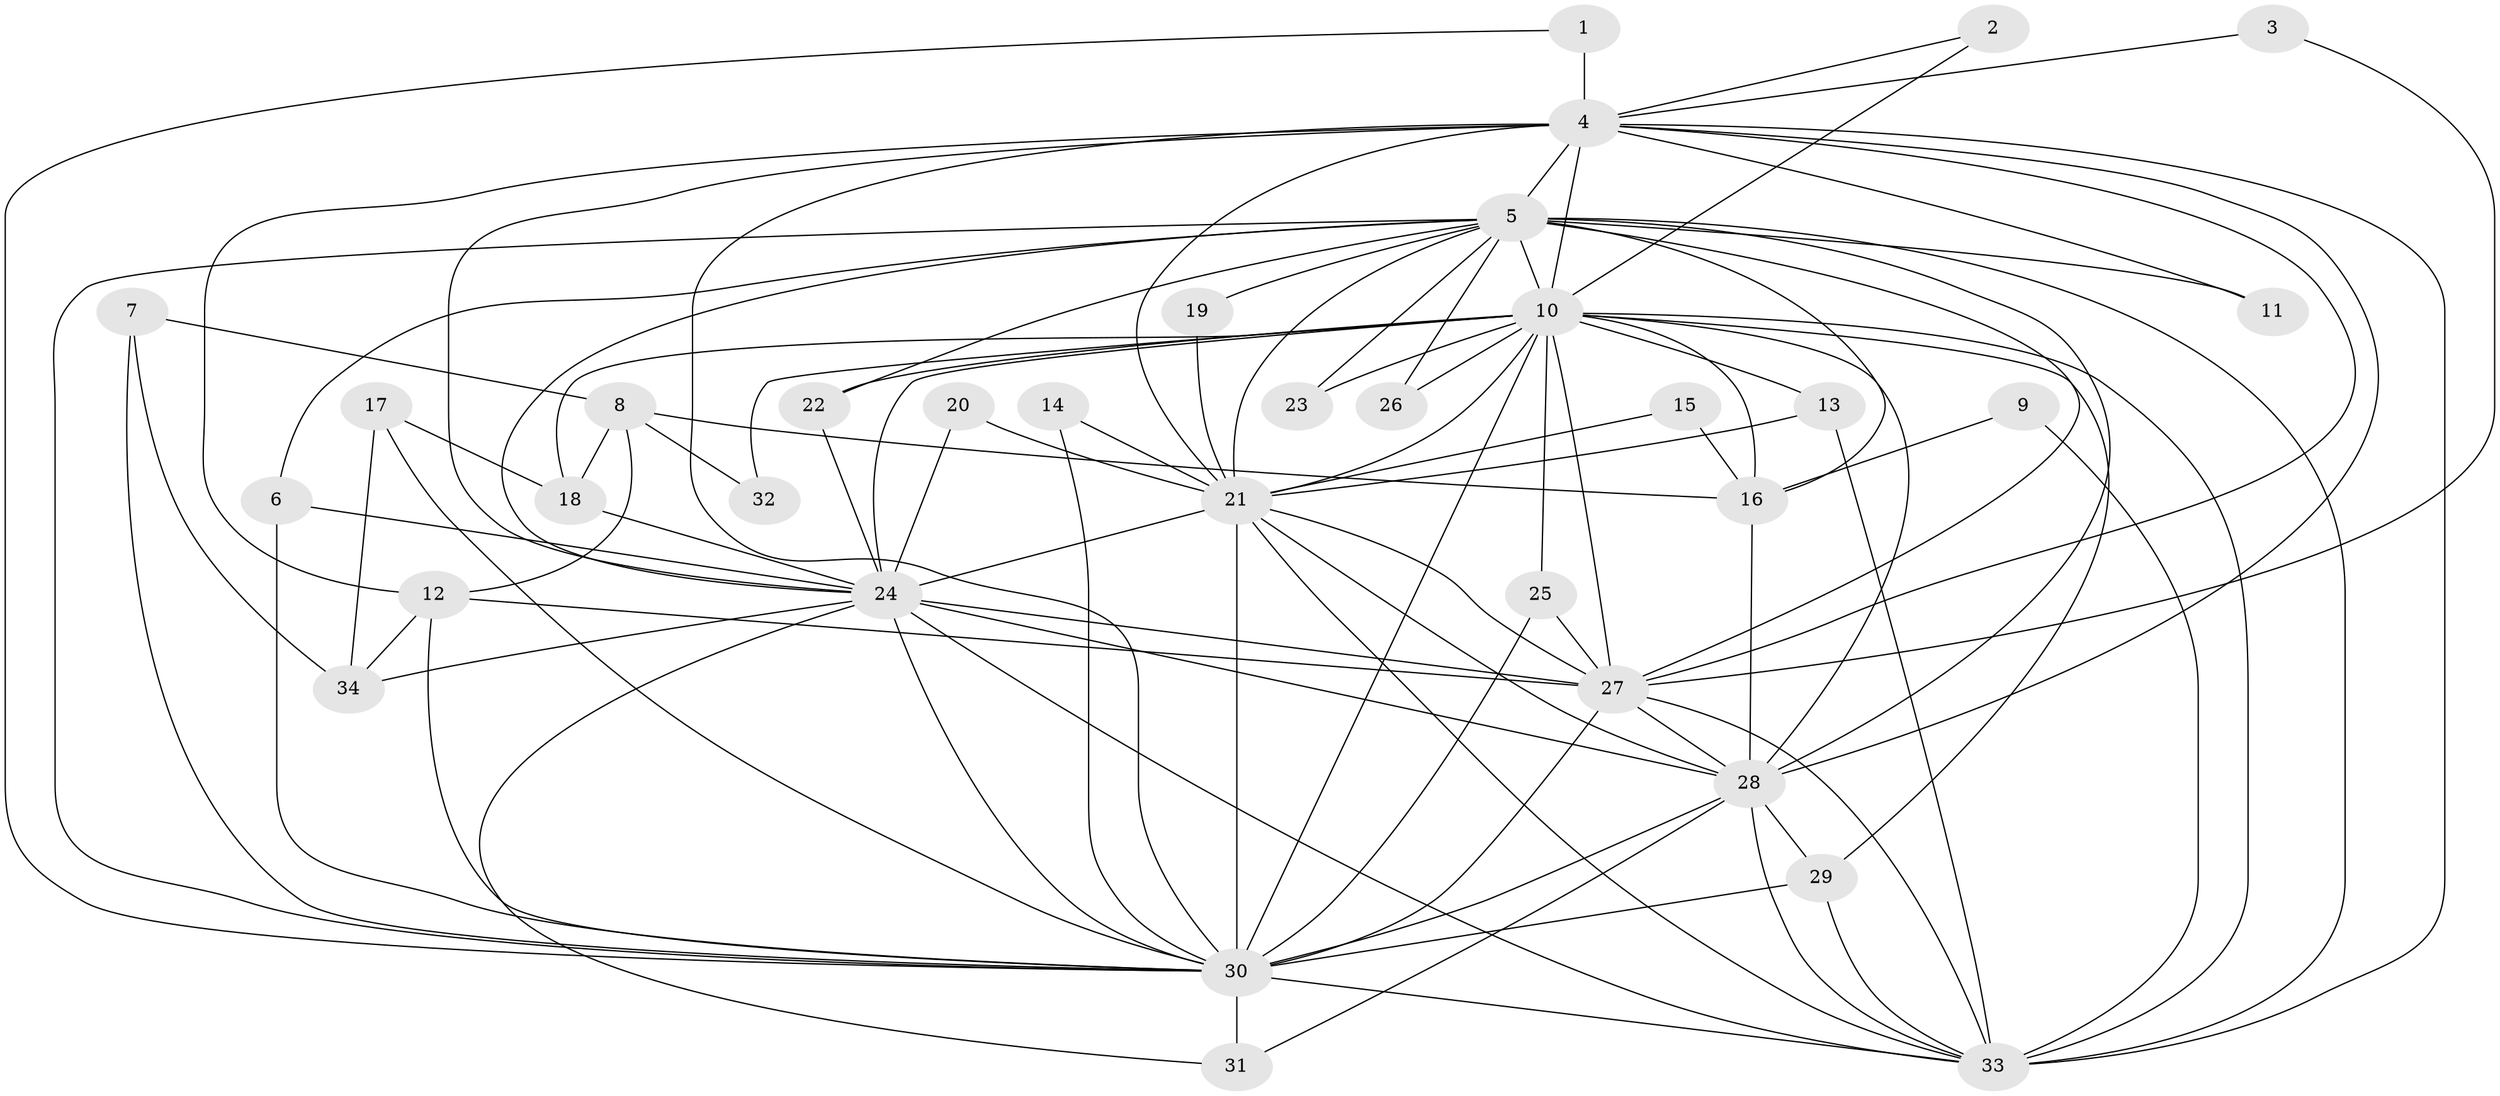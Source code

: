 // original degree distribution, {15: 0.04477611940298507, 13: 0.014925373134328358, 14: 0.014925373134328358, 21: 0.014925373134328358, 17: 0.014925373134328358, 16: 0.014925373134328358, 18: 0.014925373134328358, 19: 0.014925373134328358, 3: 0.208955223880597, 4: 0.029850746268656716, 9: 0.014925373134328358, 5: 0.05970149253731343, 2: 0.5223880597014925, 6: 0.014925373134328358}
// Generated by graph-tools (version 1.1) at 2025/49/03/09/25 03:49:33]
// undirected, 34 vertices, 98 edges
graph export_dot {
graph [start="1"]
  node [color=gray90,style=filled];
  1;
  2;
  3;
  4;
  5;
  6;
  7;
  8;
  9;
  10;
  11;
  12;
  13;
  14;
  15;
  16;
  17;
  18;
  19;
  20;
  21;
  22;
  23;
  24;
  25;
  26;
  27;
  28;
  29;
  30;
  31;
  32;
  33;
  34;
  1 -- 4 [weight=2.0];
  1 -- 30 [weight=1.0];
  2 -- 4 [weight=1.0];
  2 -- 10 [weight=1.0];
  3 -- 4 [weight=1.0];
  3 -- 27 [weight=1.0];
  4 -- 5 [weight=1.0];
  4 -- 10 [weight=2.0];
  4 -- 11 [weight=1.0];
  4 -- 12 [weight=1.0];
  4 -- 21 [weight=2.0];
  4 -- 24 [weight=1.0];
  4 -- 27 [weight=1.0];
  4 -- 28 [weight=1.0];
  4 -- 30 [weight=1.0];
  4 -- 33 [weight=1.0];
  5 -- 6 [weight=1.0];
  5 -- 10 [weight=3.0];
  5 -- 11 [weight=1.0];
  5 -- 16 [weight=1.0];
  5 -- 19 [weight=1.0];
  5 -- 21 [weight=1.0];
  5 -- 22 [weight=1.0];
  5 -- 23 [weight=1.0];
  5 -- 24 [weight=1.0];
  5 -- 26 [weight=1.0];
  5 -- 27 [weight=2.0];
  5 -- 28 [weight=2.0];
  5 -- 30 [weight=1.0];
  5 -- 33 [weight=1.0];
  6 -- 24 [weight=1.0];
  6 -- 30 [weight=1.0];
  7 -- 8 [weight=1.0];
  7 -- 30 [weight=1.0];
  7 -- 34 [weight=1.0];
  8 -- 12 [weight=1.0];
  8 -- 16 [weight=1.0];
  8 -- 18 [weight=1.0];
  8 -- 32 [weight=1.0];
  9 -- 16 [weight=1.0];
  9 -- 33 [weight=1.0];
  10 -- 13 [weight=1.0];
  10 -- 16 [weight=1.0];
  10 -- 18 [weight=1.0];
  10 -- 21 [weight=2.0];
  10 -- 22 [weight=1.0];
  10 -- 23 [weight=1.0];
  10 -- 24 [weight=2.0];
  10 -- 25 [weight=1.0];
  10 -- 26 [weight=1.0];
  10 -- 27 [weight=3.0];
  10 -- 28 [weight=2.0];
  10 -- 29 [weight=1.0];
  10 -- 30 [weight=3.0];
  10 -- 32 [weight=1.0];
  10 -- 33 [weight=3.0];
  12 -- 27 [weight=2.0];
  12 -- 30 [weight=1.0];
  12 -- 34 [weight=1.0];
  13 -- 21 [weight=1.0];
  13 -- 33 [weight=1.0];
  14 -- 21 [weight=1.0];
  14 -- 30 [weight=1.0];
  15 -- 16 [weight=1.0];
  15 -- 21 [weight=1.0];
  16 -- 28 [weight=1.0];
  17 -- 18 [weight=1.0];
  17 -- 30 [weight=1.0];
  17 -- 34 [weight=1.0];
  18 -- 24 [weight=1.0];
  19 -- 21 [weight=1.0];
  20 -- 21 [weight=1.0];
  20 -- 24 [weight=1.0];
  21 -- 24 [weight=1.0];
  21 -- 27 [weight=1.0];
  21 -- 28 [weight=1.0];
  21 -- 30 [weight=1.0];
  21 -- 33 [weight=1.0];
  22 -- 24 [weight=1.0];
  24 -- 27 [weight=1.0];
  24 -- 28 [weight=1.0];
  24 -- 30 [weight=1.0];
  24 -- 31 [weight=1.0];
  24 -- 33 [weight=1.0];
  24 -- 34 [weight=1.0];
  25 -- 27 [weight=1.0];
  25 -- 30 [weight=1.0];
  27 -- 28 [weight=1.0];
  27 -- 30 [weight=1.0];
  27 -- 33 [weight=1.0];
  28 -- 29 [weight=1.0];
  28 -- 30 [weight=2.0];
  28 -- 31 [weight=1.0];
  28 -- 33 [weight=1.0];
  29 -- 30 [weight=1.0];
  29 -- 33 [weight=1.0];
  30 -- 31 [weight=1.0];
  30 -- 33 [weight=1.0];
}
